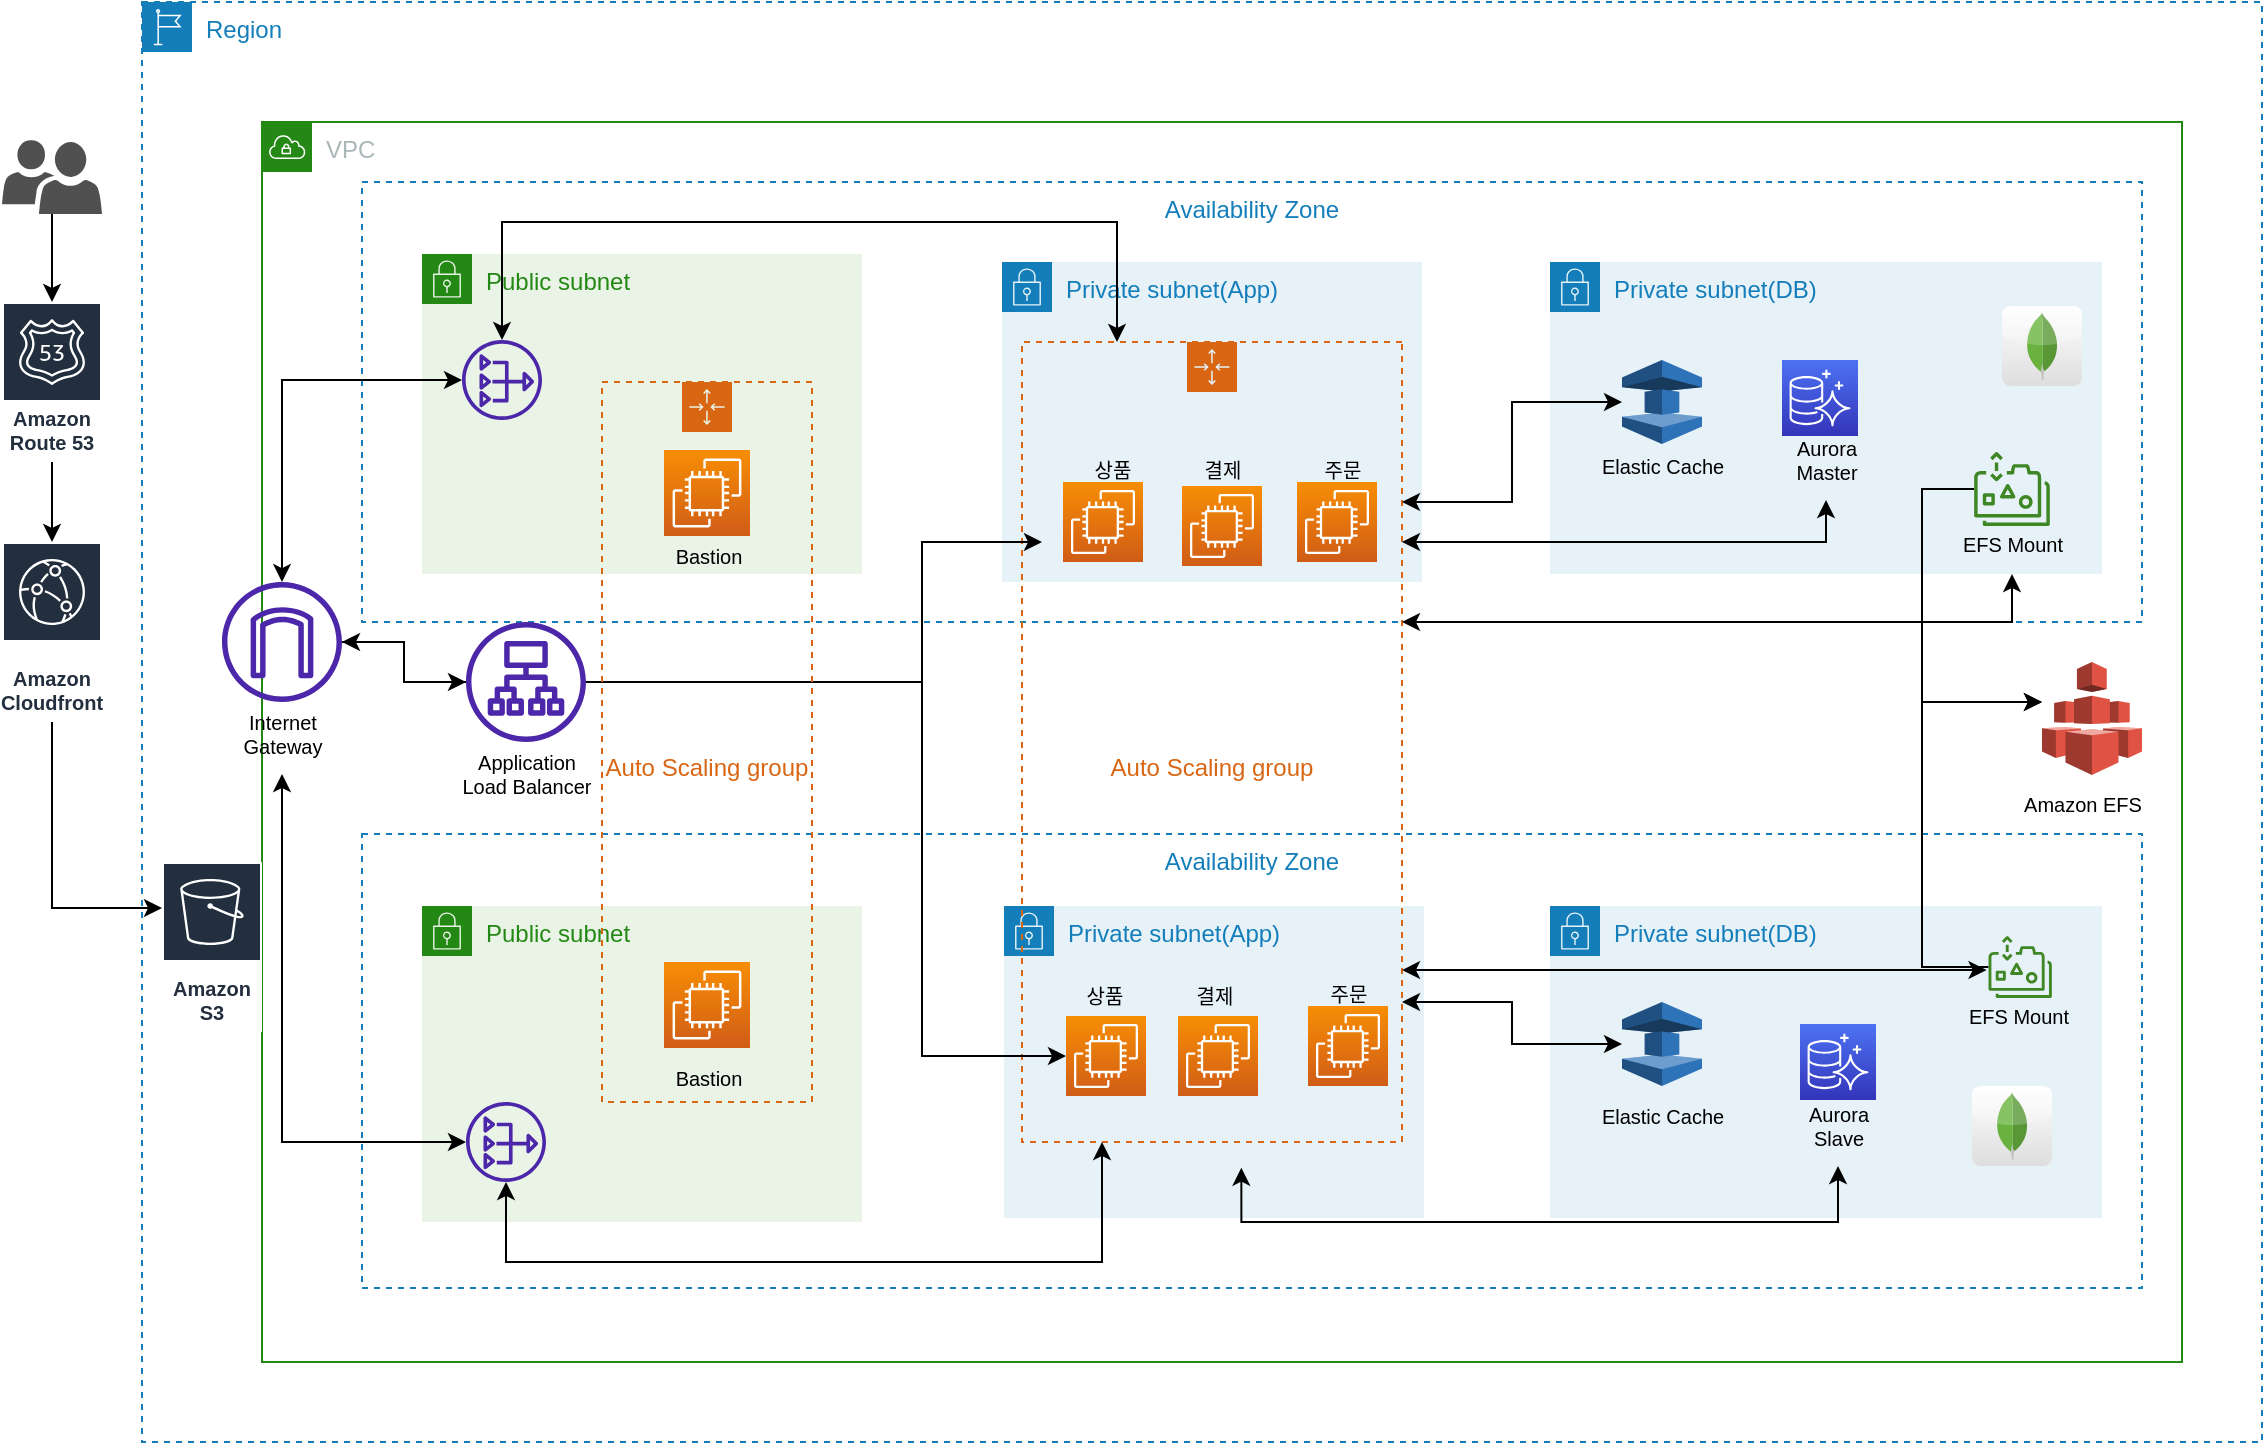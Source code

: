 <mxfile version="20.1.1" type="github">
  <diagram id="AZgkyws2W7R_N9yS9WG-" name="Common Architecture">
    <mxGraphModel dx="1666" dy="714" grid="1" gridSize="10" guides="1" tooltips="1" connect="1" arrows="1" fold="1" page="1" pageScale="1" pageWidth="1169" pageHeight="827" math="0" shadow="0">
      <root>
        <mxCell id="0" />
        <mxCell id="1" parent="0" />
        <mxCell id="N06IJC54E89xGtOMu8dl-19" style="edgeStyle=orthogonalEdgeStyle;rounded=0;orthogonalLoop=1;jettySize=auto;html=1;startArrow=none;startFill=0;endArrow=classic;endFill=1;" parent="1" source="N06IJC54E89xGtOMu8dl-1" target="N06IJC54E89xGtOMu8dl-18" edge="1">
          <mxGeometry relative="1" as="geometry" />
        </mxCell>
        <mxCell id="N06IJC54E89xGtOMu8dl-1" value="Amazon Route 53" style="sketch=0;outlineConnect=0;fontColor=#232F3E;gradientColor=none;strokeColor=#ffffff;fillColor=#232F3E;dashed=0;verticalLabelPosition=middle;verticalAlign=bottom;align=center;html=1;whiteSpace=wrap;fontSize=10;fontStyle=1;spacing=3;shape=mxgraph.aws4.productIcon;prIcon=mxgraph.aws4.route_53;" parent="1" vertex="1">
          <mxGeometry x="20" y="210" width="50" height="80" as="geometry" />
        </mxCell>
        <mxCell id="N06IJC54E89xGtOMu8dl-15" value="Region" style="points=[[0,0],[0.25,0],[0.5,0],[0.75,0],[1,0],[1,0.25],[1,0.5],[1,0.75],[1,1],[0.75,1],[0.5,1],[0.25,1],[0,1],[0,0.75],[0,0.5],[0,0.25]];outlineConnect=0;gradientColor=none;html=1;whiteSpace=wrap;fontSize=12;fontStyle=0;container=1;pointerEvents=0;collapsible=0;recursiveResize=0;shape=mxgraph.aws4.group;grIcon=mxgraph.aws4.group_region;strokeColor=#147EBA;fillColor=none;verticalAlign=top;align=left;spacingLeft=30;fontColor=#147EBA;dashed=1;" parent="1" vertex="1">
          <mxGeometry x="90" y="60" width="1060" height="720" as="geometry" />
        </mxCell>
        <mxCell id="N06IJC54E89xGtOMu8dl-4" value="VPC" style="points=[[0,0],[0.25,0],[0.5,0],[0.75,0],[1,0],[1,0.25],[1,0.5],[1,0.75],[1,1],[0.75,1],[0.5,1],[0.25,1],[0,1],[0,0.75],[0,0.5],[0,0.25]];outlineConnect=0;gradientColor=none;html=1;whiteSpace=wrap;fontSize=12;fontStyle=0;container=1;pointerEvents=0;collapsible=0;recursiveResize=0;shape=mxgraph.aws4.group;grIcon=mxgraph.aws4.group_vpc;strokeColor=#248814;fillColor=none;verticalAlign=top;align=left;spacingLeft=30;fontColor=#AAB7B8;dashed=0;" parent="N06IJC54E89xGtOMu8dl-15" vertex="1">
          <mxGeometry x="60" y="60" width="960" height="620" as="geometry" />
        </mxCell>
        <mxCell id="N06IJC54E89xGtOMu8dl-43" value="Availability Zone" style="fillColor=none;strokeColor=#147EBA;dashed=1;verticalAlign=top;fontStyle=0;fontColor=#147EBA;" parent="N06IJC54E89xGtOMu8dl-4" vertex="1">
          <mxGeometry x="50" y="356" width="890" height="227" as="geometry" />
        </mxCell>
        <mxCell id="N06IJC54E89xGtOMu8dl-42" value="Availability Zone" style="fillColor=none;strokeColor=#147EBA;dashed=1;verticalAlign=top;fontStyle=0;fontColor=#147EBA;" parent="N06IJC54E89xGtOMu8dl-4" vertex="1">
          <mxGeometry x="50" y="30" width="890" height="220" as="geometry" />
        </mxCell>
        <mxCell id="N06IJC54E89xGtOMu8dl-95" value="Private subnet(App)" style="points=[[0,0],[0.25,0],[0.5,0],[0.75,0],[1,0],[1,0.25],[1,0.5],[1,0.75],[1,1],[0.75,1],[0.5,1],[0.25,1],[0,1],[0,0.75],[0,0.5],[0,0.25]];outlineConnect=0;gradientColor=none;html=1;whiteSpace=wrap;fontSize=12;fontStyle=0;container=1;pointerEvents=0;collapsible=0;recursiveResize=0;shape=mxgraph.aws4.group;grIcon=mxgraph.aws4.group_security_group;grStroke=0;strokeColor=#147EBA;fillColor=#E6F2F8;verticalAlign=top;align=left;spacingLeft=30;fontColor=#147EBA;dashed=0;" parent="N06IJC54E89xGtOMu8dl-4" vertex="1">
          <mxGeometry x="371" y="392" width="210" height="156" as="geometry" />
        </mxCell>
        <mxCell id="N06IJC54E89xGtOMu8dl-96" value="상품" style="text;html=1;align=center;verticalAlign=middle;resizable=0;points=[];autosize=1;strokeColor=none;fillColor=none;fontSize=10;" parent="N06IJC54E89xGtOMu8dl-95" vertex="1">
          <mxGeometry x="30" y="30" width="40" height="30" as="geometry" />
        </mxCell>
        <mxCell id="N06IJC54E89xGtOMu8dl-97" value="결제" style="text;html=1;align=center;verticalAlign=middle;resizable=0;points=[];autosize=1;strokeColor=none;fillColor=none;fontSize=10;" parent="N06IJC54E89xGtOMu8dl-95" vertex="1">
          <mxGeometry x="85" y="30" width="40" height="30" as="geometry" />
        </mxCell>
        <mxCell id="N06IJC54E89xGtOMu8dl-99" value="" style="sketch=0;points=[[0,0,0],[0.25,0,0],[0.5,0,0],[0.75,0,0],[1,0,0],[0,1,0],[0.25,1,0],[0.5,1,0],[0.75,1,0],[1,1,0],[0,0.25,0],[0,0.5,0],[0,0.75,0],[1,0.25,0],[1,0.5,0],[1,0.75,0]];outlineConnect=0;fontColor=#232F3E;gradientColor=#F78E04;gradientDirection=north;fillColor=#D05C17;strokeColor=#ffffff;dashed=0;verticalLabelPosition=bottom;verticalAlign=top;align=center;html=1;fontSize=12;fontStyle=0;aspect=fixed;shape=mxgraph.aws4.resourceIcon;resIcon=mxgraph.aws4.ec2;" parent="N06IJC54E89xGtOMu8dl-95" vertex="1">
          <mxGeometry x="87" y="55" width="40" height="40" as="geometry" />
        </mxCell>
        <mxCell id="N06IJC54E89xGtOMu8dl-6" value="Public subnet" style="points=[[0,0],[0.25,0],[0.5,0],[0.75,0],[1,0],[1,0.25],[1,0.5],[1,0.75],[1,1],[0.75,1],[0.5,1],[0.25,1],[0,1],[0,0.75],[0,0.5],[0,0.25]];outlineConnect=0;gradientColor=none;html=1;whiteSpace=wrap;fontSize=12;fontStyle=0;container=1;pointerEvents=0;collapsible=0;recursiveResize=0;shape=mxgraph.aws4.group;grIcon=mxgraph.aws4.group_security_group;grStroke=0;strokeColor=#248814;fillColor=#E9F3E6;verticalAlign=top;align=left;spacingLeft=30;fontColor=#248814;dashed=0;flipH=0;flipV=0;" parent="N06IJC54E89xGtOMu8dl-4" vertex="1">
          <mxGeometry x="80" y="66" width="220" height="160" as="geometry" />
        </mxCell>
        <mxCell id="N06IJC54E89xGtOMu8dl-7" value="Private subnet(DB)" style="points=[[0,0],[0.25,0],[0.5,0],[0.75,0],[1,0],[1,0.25],[1,0.5],[1,0.75],[1,1],[0.75,1],[0.5,1],[0.25,1],[0,1],[0,0.75],[0,0.5],[0,0.25]];outlineConnect=0;gradientColor=none;html=1;whiteSpace=wrap;fontSize=12;fontStyle=0;container=1;pointerEvents=0;collapsible=0;recursiveResize=0;shape=mxgraph.aws4.group;grIcon=mxgraph.aws4.group_security_group;grStroke=0;strokeColor=#147EBA;fillColor=#E6F2F8;verticalAlign=top;align=left;spacingLeft=30;fontColor=#147EBA;dashed=0;" parent="N06IJC54E89xGtOMu8dl-4" vertex="1">
          <mxGeometry x="644" y="70" width="276" height="156" as="geometry" />
        </mxCell>
        <mxCell id="N06IJC54E89xGtOMu8dl-32" value="Private subnet(App)" style="points=[[0,0],[0.25,0],[0.5,0],[0.75,0],[1,0],[1,0.25],[1,0.5],[1,0.75],[1,1],[0.75,1],[0.5,1],[0.25,1],[0,1],[0,0.75],[0,0.5],[0,0.25]];outlineConnect=0;gradientColor=none;html=1;whiteSpace=wrap;fontSize=12;fontStyle=0;container=1;pointerEvents=0;collapsible=0;recursiveResize=0;shape=mxgraph.aws4.group;grIcon=mxgraph.aws4.group_security_group;grStroke=0;strokeColor=#147EBA;fillColor=#E6F2F8;verticalAlign=top;align=left;spacingLeft=30;fontColor=#147EBA;dashed=0;" parent="N06IJC54E89xGtOMu8dl-4" vertex="1">
          <mxGeometry x="370" y="70" width="210" height="160" as="geometry" />
        </mxCell>
        <mxCell id="N06IJC54E89xGtOMu8dl-90" value="결제" style="text;html=1;align=center;verticalAlign=middle;resizable=0;points=[];autosize=1;strokeColor=none;fillColor=none;fontSize=10;" parent="N06IJC54E89xGtOMu8dl-32" vertex="1">
          <mxGeometry x="90" y="89" width="40" height="30" as="geometry" />
        </mxCell>
        <mxCell id="N06IJC54E89xGtOMu8dl-103" value="Auto Scaling group" style="points=[[0,0],[0.25,0],[0.5,0],[0.75,0],[1,0],[1,0.25],[1,0.5],[1,0.75],[1,1],[0.75,1],[0.5,1],[0.25,1],[0,1],[0,0.75],[0,0.5],[0,0.25]];outlineConnect=0;gradientColor=none;html=1;whiteSpace=wrap;fontSize=12;fontStyle=0;container=1;pointerEvents=0;collapsible=0;recursiveResize=0;shape=mxgraph.aws4.groupCenter;grIcon=mxgraph.aws4.group_auto_scaling_group;grStroke=1;strokeColor=#D86613;fillColor=none;verticalAlign=middle;align=center;fontColor=#D86613;dashed=1;spacingTop=25;flipV=0;flipH=1;" parent="N06IJC54E89xGtOMu8dl-32" vertex="1">
          <mxGeometry x="10" y="40" width="190" height="400" as="geometry" />
        </mxCell>
        <mxCell id="N06IJC54E89xGtOMu8dl-35" value="" style="sketch=0;points=[[0,0,0],[0.25,0,0],[0.5,0,0],[0.75,0,0],[1,0,0],[0,1,0],[0.25,1,0],[0.5,1,0],[0.75,1,0],[1,1,0],[0,0.25,0],[0,0.5,0],[0,0.75,0],[1,0.25,0],[1,0.5,0],[1,0.75,0]];outlineConnect=0;fontColor=#232F3E;gradientColor=#F78E04;gradientDirection=north;fillColor=#D05C17;strokeColor=#ffffff;dashed=0;verticalLabelPosition=bottom;verticalAlign=top;align=center;html=1;fontSize=12;fontStyle=0;aspect=fixed;shape=mxgraph.aws4.resourceIcon;resIcon=mxgraph.aws4.ec2;" parent="N06IJC54E89xGtOMu8dl-103" vertex="1">
          <mxGeometry x="20.5" y="70" width="40" height="40" as="geometry" />
        </mxCell>
        <mxCell id="N06IJC54E89xGtOMu8dl-89" value="" style="sketch=0;points=[[0,0,0],[0.25,0,0],[0.5,0,0],[0.75,0,0],[1,0,0],[0,1,0],[0.25,1,0],[0.5,1,0],[0.75,1,0],[1,1,0],[0,0.25,0],[0,0.5,0],[0,0.75,0],[1,0.25,0],[1,0.5,0],[1,0.75,0]];outlineConnect=0;fontColor=#232F3E;gradientColor=#F78E04;gradientDirection=north;fillColor=#D05C17;strokeColor=#ffffff;dashed=0;verticalLabelPosition=bottom;verticalAlign=top;align=center;html=1;fontSize=12;fontStyle=0;aspect=fixed;shape=mxgraph.aws4.resourceIcon;resIcon=mxgraph.aws4.ec2;" parent="N06IJC54E89xGtOMu8dl-103" vertex="1">
          <mxGeometry x="137.5" y="70" width="40" height="40" as="geometry" />
        </mxCell>
        <mxCell id="N06IJC54E89xGtOMu8dl-44" value="Public subnet" style="points=[[0,0],[0.25,0],[0.5,0],[0.75,0],[1,0],[1,0.25],[1,0.5],[1,0.75],[1,1],[0.75,1],[0.5,1],[0.25,1],[0,1],[0,0.75],[0,0.5],[0,0.25]];outlineConnect=0;gradientColor=none;html=1;whiteSpace=wrap;fontSize=12;fontStyle=0;container=1;pointerEvents=0;collapsible=0;recursiveResize=0;shape=mxgraph.aws4.group;grIcon=mxgraph.aws4.group_security_group;grStroke=0;strokeColor=#248814;fillColor=#E9F3E6;verticalAlign=top;align=left;spacingLeft=30;fontColor=#248814;dashed=0;flipH=0;flipV=0;" parent="N06IJC54E89xGtOMu8dl-4" vertex="1">
          <mxGeometry x="80" y="392" width="220" height="158" as="geometry" />
        </mxCell>
        <mxCell id="N06IJC54E89xGtOMu8dl-45" value="Private subnet(DB)" style="points=[[0,0],[0.25,0],[0.5,0],[0.75,0],[1,0],[1,0.25],[1,0.5],[1,0.75],[1,1],[0.75,1],[0.5,1],[0.25,1],[0,1],[0,0.75],[0,0.5],[0,0.25]];outlineConnect=0;gradientColor=none;html=1;whiteSpace=wrap;fontSize=12;fontStyle=0;container=1;pointerEvents=0;collapsible=0;recursiveResize=0;shape=mxgraph.aws4.group;grIcon=mxgraph.aws4.group_security_group;grStroke=0;strokeColor=#147EBA;fillColor=#E6F2F8;verticalAlign=top;align=left;spacingLeft=30;fontColor=#147EBA;dashed=0;" parent="N06IJC54E89xGtOMu8dl-4" vertex="1">
          <mxGeometry x="644" y="392" width="276" height="156" as="geometry" />
        </mxCell>
        <mxCell id="N06IJC54E89xGtOMu8dl-47" value="" style="dashed=0;outlineConnect=0;html=1;align=center;labelPosition=center;verticalLabelPosition=bottom;verticalAlign=top;shape=mxgraph.webicons.mongodb;gradientColor=#DFDEDE" parent="N06IJC54E89xGtOMu8dl-45" vertex="1">
          <mxGeometry x="211" y="90" width="40" height="40" as="geometry" />
        </mxCell>
        <mxCell id="KhF0lmoxoPOz-8fGIzww-6" value="" style="outlineConnect=0;dashed=0;verticalLabelPosition=bottom;verticalAlign=top;align=center;html=1;shape=mxgraph.aws3.elasticache;fillColor=#2E73B8;gradientColor=none;" parent="N06IJC54E89xGtOMu8dl-45" vertex="1">
          <mxGeometry x="36" y="48" width="40" height="42" as="geometry" />
        </mxCell>
        <mxCell id="KhF0lmoxoPOz-8fGIzww-13" value="Elastic Cache" style="text;html=1;align=center;verticalAlign=middle;resizable=0;points=[];autosize=1;strokeColor=none;fillColor=none;fontSize=10;" parent="N06IJC54E89xGtOMu8dl-45" vertex="1">
          <mxGeometry x="16" y="90" width="80" height="30" as="geometry" />
        </mxCell>
        <mxCell id="KhF0lmoxoPOz-8fGIzww-16" style="edgeStyle=orthogonalEdgeStyle;rounded=0;orthogonalLoop=1;jettySize=auto;html=1;" parent="N06IJC54E89xGtOMu8dl-4" source="N06IJC54E89xGtOMu8dl-50" edge="1">
          <mxGeometry relative="1" as="geometry">
            <mxPoint x="390" y="210" as="targetPoint" />
            <Array as="points">
              <mxPoint x="330" y="280" />
              <mxPoint x="330" y="210" />
            </Array>
          </mxGeometry>
        </mxCell>
        <mxCell id="KhF0lmoxoPOz-8fGIzww-17" style="edgeStyle=orthogonalEdgeStyle;rounded=0;orthogonalLoop=1;jettySize=auto;html=1;entryX=0;entryY=0.5;entryDx=0;entryDy=0;entryPerimeter=0;" parent="N06IJC54E89xGtOMu8dl-4" source="N06IJC54E89xGtOMu8dl-50" target="N06IJC54E89xGtOMu8dl-101" edge="1">
          <mxGeometry relative="1" as="geometry">
            <Array as="points">
              <mxPoint x="330" y="280" />
              <mxPoint x="330" y="467" />
            </Array>
          </mxGeometry>
        </mxCell>
        <mxCell id="N06IJC54E89xGtOMu8dl-50" value="" style="sketch=0;outlineConnect=0;fontColor=#232F3E;gradientColor=none;fillColor=#4D27AA;strokeColor=none;dashed=0;verticalLabelPosition=bottom;verticalAlign=top;align=center;html=1;fontSize=12;fontStyle=0;aspect=fixed;pointerEvents=1;shape=mxgraph.aws4.application_load_balancer;" parent="N06IJC54E89xGtOMu8dl-4" vertex="1">
          <mxGeometry x="102" y="250" width="60" height="60" as="geometry" />
        </mxCell>
        <mxCell id="N06IJC54E89xGtOMu8dl-52" value="Auto Scaling group" style="points=[[0,0],[0.25,0],[0.5,0],[0.75,0],[1,0],[1,0.25],[1,0.5],[1,0.75],[1,1],[0.75,1],[0.5,1],[0.25,1],[0,1],[0,0.75],[0,0.5],[0,0.25]];outlineConnect=0;gradientColor=none;html=1;whiteSpace=wrap;fontSize=12;fontStyle=0;container=1;pointerEvents=0;collapsible=0;recursiveResize=0;shape=mxgraph.aws4.groupCenter;grIcon=mxgraph.aws4.group_auto_scaling_group;grStroke=1;strokeColor=#D86613;fillColor=none;verticalAlign=middle;align=center;fontColor=#D86613;dashed=1;spacingTop=25;flipV=0;flipH=1;" parent="N06IJC54E89xGtOMu8dl-4" vertex="1">
          <mxGeometry x="170" y="130" width="105" height="360" as="geometry" />
        </mxCell>
        <mxCell id="N06IJC54E89xGtOMu8dl-106" value="Bastion" style="text;html=1;align=center;verticalAlign=middle;resizable=0;points=[];autosize=1;strokeColor=none;fillColor=none;fontSize=10;" parent="N06IJC54E89xGtOMu8dl-52" vertex="1">
          <mxGeometry x="22.5" y="333" width="60" height="30" as="geometry" />
        </mxCell>
        <mxCell id="N06IJC54E89xGtOMu8dl-107" value="" style="sketch=0;points=[[0,0,0],[0.25,0,0],[0.5,0,0],[0.75,0,0],[1,0,0],[0,1,0],[0.25,1,0],[0.5,1,0],[0.75,1,0],[1,1,0],[0,0.25,0],[0,0.5,0],[0,0.75,0],[1,0.25,0],[1,0.5,0],[1,0.75,0]];outlineConnect=0;fontColor=#232F3E;gradientColor=#F78E04;gradientDirection=north;fillColor=#D05C17;strokeColor=#ffffff;dashed=0;verticalLabelPosition=bottom;verticalAlign=top;align=center;html=1;fontSize=12;fontStyle=0;aspect=fixed;shape=mxgraph.aws4.resourceIcon;resIcon=mxgraph.aws4.ec2;" parent="N06IJC54E89xGtOMu8dl-52" vertex="1">
          <mxGeometry x="31" y="290" width="43" height="43" as="geometry" />
        </mxCell>
        <mxCell id="N06IJC54E89xGtOMu8dl-58" value="Application&lt;br&gt;Load Balancer" style="text;html=1;align=center;verticalAlign=middle;resizable=0;points=[];autosize=1;strokeColor=none;fillColor=none;fontSize=10;" parent="N06IJC54E89xGtOMu8dl-4" vertex="1">
          <mxGeometry x="87" y="306" width="90" height="40" as="geometry" />
        </mxCell>
        <mxCell id="N06IJC54E89xGtOMu8dl-91" value="주문" style="text;html=1;align=center;verticalAlign=middle;resizable=0;points=[];autosize=1;strokeColor=none;fillColor=none;fontSize=10;" parent="N06IJC54E89xGtOMu8dl-4" vertex="1">
          <mxGeometry x="520" y="159" width="40" height="30" as="geometry" />
        </mxCell>
        <mxCell id="N06IJC54E89xGtOMu8dl-100" value="" style="sketch=0;points=[[0,0,0],[0.25,0,0],[0.5,0,0],[0.75,0,0],[1,0,0],[0,1,0],[0.25,1,0],[0.5,1,0],[0.75,1,0],[1,1,0],[0,0.25,0],[0,0.5,0],[0,0.75,0],[1,0.25,0],[1,0.5,0],[1,0.75,0]];outlineConnect=0;fontColor=#232F3E;gradientColor=#F78E04;gradientDirection=north;fillColor=#D05C17;strokeColor=#ffffff;dashed=0;verticalLabelPosition=bottom;verticalAlign=top;align=center;html=1;fontSize=12;fontStyle=0;aspect=fixed;shape=mxgraph.aws4.resourceIcon;resIcon=mxgraph.aws4.ec2;" parent="N06IJC54E89xGtOMu8dl-4" vertex="1">
          <mxGeometry x="523" y="442" width="40" height="40" as="geometry" />
        </mxCell>
        <mxCell id="N06IJC54E89xGtOMu8dl-101" value="" style="sketch=0;points=[[0,0,0],[0.25,0,0],[0.5,0,0],[0.75,0,0],[1,0,0],[0,1,0],[0.25,1,0],[0.5,1,0],[0.75,1,0],[1,1,0],[0,0.25,0],[0,0.5,0],[0,0.75,0],[1,0.25,0],[1,0.5,0],[1,0.75,0]];outlineConnect=0;fontColor=#232F3E;gradientColor=#F78E04;gradientDirection=north;fillColor=#D05C17;strokeColor=#ffffff;dashed=0;verticalLabelPosition=bottom;verticalAlign=top;align=center;html=1;fontSize=12;fontStyle=0;aspect=fixed;shape=mxgraph.aws4.resourceIcon;resIcon=mxgraph.aws4.ec2;" parent="N06IJC54E89xGtOMu8dl-4" vertex="1">
          <mxGeometry x="402" y="447" width="40" height="40" as="geometry" />
        </mxCell>
        <mxCell id="N06IJC54E89xGtOMu8dl-102" value="주문" style="text;html=1;align=center;verticalAlign=middle;resizable=0;points=[];autosize=1;strokeColor=none;fillColor=none;fontSize=10;" parent="N06IJC54E89xGtOMu8dl-4" vertex="1">
          <mxGeometry x="523" y="421" width="40" height="30" as="geometry" />
        </mxCell>
        <mxCell id="N06IJC54E89xGtOMu8dl-60" value="" style="sketch=0;points=[[0,0,0],[0.25,0,0],[0.5,0,0],[0.75,0,0],[1,0,0],[0,1,0],[0.25,1,0],[0.5,1,0],[0.75,1,0],[1,1,0],[0,0.25,0],[0,0.5,0],[0,0.75,0],[1,0.25,0],[1,0.5,0],[1,0.75,0]];outlineConnect=0;fontColor=#232F3E;gradientColor=#F78E04;gradientDirection=north;fillColor=#D05C17;strokeColor=#ffffff;dashed=0;verticalLabelPosition=bottom;verticalAlign=top;align=center;html=1;fontSize=12;fontStyle=0;aspect=fixed;shape=mxgraph.aws4.resourceIcon;resIcon=mxgraph.aws4.ec2;" parent="N06IJC54E89xGtOMu8dl-4" vertex="1">
          <mxGeometry x="460" y="182" width="40" height="40" as="geometry" />
        </mxCell>
        <mxCell id="N06IJC54E89xGtOMu8dl-59" value="상품" style="text;html=1;align=center;verticalAlign=middle;resizable=0;points=[];autosize=1;strokeColor=none;fillColor=none;fontSize=10;" parent="N06IJC54E89xGtOMu8dl-4" vertex="1">
          <mxGeometry x="405" y="159" width="40" height="30" as="geometry" />
        </mxCell>
        <mxCell id="N06IJC54E89xGtOMu8dl-56" value="Bastion" style="text;html=1;align=center;verticalAlign=middle;resizable=0;points=[];autosize=1;strokeColor=none;fillColor=none;fontSize=10;" parent="N06IJC54E89xGtOMu8dl-4" vertex="1">
          <mxGeometry x="192.5" y="202" width="60" height="30" as="geometry" />
        </mxCell>
        <mxCell id="N06IJC54E89xGtOMu8dl-55" value="" style="sketch=0;points=[[0,0,0],[0.25,0,0],[0.5,0,0],[0.75,0,0],[1,0,0],[0,1,0],[0.25,1,0],[0.5,1,0],[0.75,1,0],[1,1,0],[0,0.25,0],[0,0.5,0],[0,0.75,0],[1,0.25,0],[1,0.5,0],[1,0.75,0]];outlineConnect=0;fontColor=#232F3E;gradientColor=#F78E04;gradientDirection=north;fillColor=#D05C17;strokeColor=#ffffff;dashed=0;verticalLabelPosition=bottom;verticalAlign=top;align=center;html=1;fontSize=12;fontStyle=0;aspect=fixed;shape=mxgraph.aws4.resourceIcon;resIcon=mxgraph.aws4.ec2;" parent="N06IJC54E89xGtOMu8dl-4" vertex="1">
          <mxGeometry x="201" y="164" width="43" height="43" as="geometry" />
        </mxCell>
        <mxCell id="KhF0lmoxoPOz-8fGIzww-1" value="" style="outlineConnect=0;dashed=0;verticalLabelPosition=bottom;verticalAlign=top;align=center;html=1;shape=mxgraph.aws3.efs;fillColor=#E05243;gradientColor=none;" parent="N06IJC54E89xGtOMu8dl-4" vertex="1">
          <mxGeometry x="890" y="270" width="50" height="56.5" as="geometry" />
        </mxCell>
        <mxCell id="N06IJC54E89xGtOMu8dl-10" value="" style="dashed=0;outlineConnect=0;html=1;align=center;labelPosition=center;verticalLabelPosition=bottom;verticalAlign=top;shape=mxgraph.webicons.mongodb;gradientColor=#DFDEDE" parent="N06IJC54E89xGtOMu8dl-4" vertex="1">
          <mxGeometry x="870" y="92" width="40" height="40" as="geometry" />
        </mxCell>
        <mxCell id="N06IJC54E89xGtOMu8dl-9" value="" style="sketch=0;points=[[0,0,0],[0.25,0,0],[0.5,0,0],[0.75,0,0],[1,0,0],[0,1,0],[0.25,1,0],[0.5,1,0],[0.75,1,0],[1,1,0],[0,0.25,0],[0,0.5,0],[0,0.75,0],[1,0.25,0],[1,0.5,0],[1,0.75,0]];outlineConnect=0;fontColor=#232F3E;gradientColor=#4D72F3;gradientDirection=north;fillColor=#3334B9;strokeColor=#ffffff;dashed=0;verticalLabelPosition=bottom;verticalAlign=top;align=center;html=1;fontSize=12;fontStyle=0;aspect=fixed;shape=mxgraph.aws4.resourceIcon;resIcon=mxgraph.aws4.aurora;" parent="N06IJC54E89xGtOMu8dl-4" vertex="1">
          <mxGeometry x="760" y="119" width="38" height="38" as="geometry" />
        </mxCell>
        <mxCell id="KhF0lmoxoPOz-8fGIzww-5" style="edgeStyle=orthogonalEdgeStyle;rounded=0;orthogonalLoop=1;jettySize=auto;html=1;" parent="N06IJC54E89xGtOMu8dl-4" source="KhF0lmoxoPOz-8fGIzww-4" target="KhF0lmoxoPOz-8fGIzww-1" edge="1">
          <mxGeometry relative="1" as="geometry">
            <Array as="points">
              <mxPoint x="830" y="183" />
              <mxPoint x="830" y="290" />
            </Array>
          </mxGeometry>
        </mxCell>
        <mxCell id="KhF0lmoxoPOz-8fGIzww-4" value="" style="sketch=0;outlineConnect=0;fontColor=#232F3E;gradientColor=none;fillColor=#3F8624;strokeColor=none;dashed=0;verticalLabelPosition=bottom;verticalAlign=top;align=center;html=1;fontSize=12;fontStyle=0;aspect=fixed;pointerEvents=1;shape=mxgraph.aws4.elastic_file_system_infrequent_access;" parent="N06IJC54E89xGtOMu8dl-4" vertex="1">
          <mxGeometry x="856" y="164.97" width="38" height="37.03" as="geometry" />
        </mxCell>
        <mxCell id="KhF0lmoxoPOz-8fGIzww-10" value="Amazon EFS" style="text;html=1;align=center;verticalAlign=middle;resizable=0;points=[];autosize=1;strokeColor=none;fillColor=none;fontSize=10;" parent="N06IJC54E89xGtOMu8dl-4" vertex="1">
          <mxGeometry x="870" y="326" width="80" height="30" as="geometry" />
        </mxCell>
        <mxCell id="KhF0lmoxoPOz-8fGIzww-12" value="EFS Mount" style="text;html=1;align=center;verticalAlign=middle;resizable=0;points=[];autosize=1;strokeColor=none;fillColor=none;fontSize=10;" parent="N06IJC54E89xGtOMu8dl-4" vertex="1">
          <mxGeometry x="843.1" y="432" width="70" height="30" as="geometry" />
        </mxCell>
        <mxCell id="q9BfVzbcx8qF1BkCtmnu-3" style="edgeStyle=orthogonalEdgeStyle;rounded=0;orthogonalLoop=1;jettySize=auto;html=1;startArrow=classic;startFill=1;" edge="1" parent="N06IJC54E89xGtOMu8dl-4" source="KhF0lmoxoPOz-8fGIzww-14" target="N06IJC54E89xGtOMu8dl-103">
          <mxGeometry relative="1" as="geometry">
            <Array as="points">
              <mxPoint x="875" y="250" />
            </Array>
          </mxGeometry>
        </mxCell>
        <mxCell id="KhF0lmoxoPOz-8fGIzww-14" value="EFS Mount" style="text;html=1;align=center;verticalAlign=middle;resizable=0;points=[];autosize=1;strokeColor=none;fillColor=none;fontSize=10;" parent="N06IJC54E89xGtOMu8dl-4" vertex="1">
          <mxGeometry x="840" y="196" width="70" height="30" as="geometry" />
        </mxCell>
        <mxCell id="q9BfVzbcx8qF1BkCtmnu-2" style="edgeStyle=orthogonalEdgeStyle;rounded=0;orthogonalLoop=1;jettySize=auto;html=1;entryX=0.494;entryY=0.735;entryDx=0;entryDy=0;entryPerimeter=0;startArrow=classic;startFill=1;" edge="1" parent="N06IJC54E89xGtOMu8dl-4" source="KhF0lmoxoPOz-8fGIzww-18" target="N06IJC54E89xGtOMu8dl-43">
          <mxGeometry relative="1" as="geometry">
            <Array as="points">
              <mxPoint x="788" y="550" />
              <mxPoint x="490" y="550" />
            </Array>
          </mxGeometry>
        </mxCell>
        <mxCell id="KhF0lmoxoPOz-8fGIzww-18" value="Aurora&lt;br&gt;Slave" style="text;html=1;align=center;verticalAlign=middle;resizable=0;points=[];autosize=1;strokeColor=none;fillColor=none;fontSize=10;" parent="N06IJC54E89xGtOMu8dl-4" vertex="1">
          <mxGeometry x="763" y="482" width="50" height="40" as="geometry" />
        </mxCell>
        <mxCell id="KhF0lmoxoPOz-8fGIzww-20" style="edgeStyle=orthogonalEdgeStyle;rounded=0;orthogonalLoop=1;jettySize=auto;html=1;" parent="N06IJC54E89xGtOMu8dl-4" source="KhF0lmoxoPOz-8fGIzww-8" target="KhF0lmoxoPOz-8fGIzww-1" edge="1">
          <mxGeometry relative="1" as="geometry">
            <Array as="points">
              <mxPoint x="830" y="423" />
              <mxPoint x="830" y="290" />
            </Array>
          </mxGeometry>
        </mxCell>
        <mxCell id="q9BfVzbcx8qF1BkCtmnu-5" style="edgeStyle=orthogonalEdgeStyle;rounded=0;orthogonalLoop=1;jettySize=auto;html=1;startArrow=classic;startFill=1;" edge="1" parent="N06IJC54E89xGtOMu8dl-4">
          <mxGeometry relative="1" as="geometry">
            <mxPoint x="862.271" y="424.04" as="sourcePoint" />
            <mxPoint x="570" y="424.04" as="targetPoint" />
            <Array as="points">
              <mxPoint x="680" y="424" />
              <mxPoint x="680" y="424" />
            </Array>
          </mxGeometry>
        </mxCell>
        <mxCell id="KhF0lmoxoPOz-8fGIzww-8" value="" style="sketch=0;outlineConnect=0;fontColor=#232F3E;gradientColor=none;fillColor=#3F8624;strokeColor=none;dashed=0;verticalLabelPosition=bottom;verticalAlign=top;align=center;html=1;fontSize=12;fontStyle=0;aspect=fixed;pointerEvents=1;shape=mxgraph.aws4.elastic_file_system_infrequent_access;" parent="N06IJC54E89xGtOMu8dl-4" vertex="1">
          <mxGeometry x="863.19" y="407" width="31.81" height="31" as="geometry" />
        </mxCell>
        <mxCell id="q9BfVzbcx8qF1BkCtmnu-1" style="edgeStyle=orthogonalEdgeStyle;rounded=0;orthogonalLoop=1;jettySize=auto;html=1;entryX=1;entryY=0.25;entryDx=0;entryDy=0;startArrow=classic;startFill=1;" edge="1" parent="N06IJC54E89xGtOMu8dl-4" source="KhF0lmoxoPOz-8fGIzww-19" target="N06IJC54E89xGtOMu8dl-103">
          <mxGeometry relative="1" as="geometry">
            <Array as="points">
              <mxPoint x="782" y="210" />
            </Array>
          </mxGeometry>
        </mxCell>
        <mxCell id="KhF0lmoxoPOz-8fGIzww-19" value="Aurora&lt;br&gt;Master" style="text;html=1;align=center;verticalAlign=middle;resizable=0;points=[];autosize=1;strokeColor=none;fillColor=none;fontSize=10;" parent="N06IJC54E89xGtOMu8dl-4" vertex="1">
          <mxGeometry x="757" y="149" width="50" height="40" as="geometry" />
        </mxCell>
        <mxCell id="N06IJC54E89xGtOMu8dl-46" value="" style="sketch=0;points=[[0,0,0],[0.25,0,0],[0.5,0,0],[0.75,0,0],[1,0,0],[0,1,0],[0.25,1,0],[0.5,1,0],[0.75,1,0],[1,1,0],[0,0.25,0],[0,0.5,0],[0,0.75,0],[1,0.25,0],[1,0.5,0],[1,0.75,0]];outlineConnect=0;fontColor=#232F3E;gradientColor=#4D72F3;gradientDirection=north;fillColor=#3334B9;strokeColor=#ffffff;dashed=0;verticalLabelPosition=bottom;verticalAlign=top;align=center;html=1;fontSize=12;fontStyle=0;aspect=fixed;shape=mxgraph.aws4.resourceIcon;resIcon=mxgraph.aws4.aurora;" parent="N06IJC54E89xGtOMu8dl-4" vertex="1">
          <mxGeometry x="769" y="451" width="38" height="38" as="geometry" />
        </mxCell>
        <mxCell id="KhF0lmoxoPOz-8fGIzww-23" style="edgeStyle=orthogonalEdgeStyle;rounded=0;orthogonalLoop=1;jettySize=auto;html=1;startArrow=classic;startFill=1;" parent="N06IJC54E89xGtOMu8dl-4" source="KhF0lmoxoPOz-8fGIzww-3" target="N06IJC54E89xGtOMu8dl-103" edge="1">
          <mxGeometry relative="1" as="geometry">
            <Array as="points">
              <mxPoint x="625" y="140" />
              <mxPoint x="625" y="190" />
            </Array>
          </mxGeometry>
        </mxCell>
        <mxCell id="KhF0lmoxoPOz-8fGIzww-3" value="" style="outlineConnect=0;dashed=0;verticalLabelPosition=bottom;verticalAlign=top;align=center;html=1;shape=mxgraph.aws3.elasticache;fillColor=#2E73B8;gradientColor=none;" parent="N06IJC54E89xGtOMu8dl-4" vertex="1">
          <mxGeometry x="680" y="119" width="40" height="42" as="geometry" />
        </mxCell>
        <mxCell id="KhF0lmoxoPOz-8fGIzww-11" value="Elastic Cache" style="text;html=1;align=center;verticalAlign=middle;resizable=0;points=[];autosize=1;strokeColor=none;fillColor=none;fontSize=10;" parent="N06IJC54E89xGtOMu8dl-4" vertex="1">
          <mxGeometry x="660" y="157" width="80" height="30" as="geometry" />
        </mxCell>
        <mxCell id="KhF0lmoxoPOz-8fGIzww-24" style="edgeStyle=orthogonalEdgeStyle;rounded=0;orthogonalLoop=1;jettySize=auto;html=1;startArrow=classic;startFill=1;" parent="N06IJC54E89xGtOMu8dl-4" source="KhF0lmoxoPOz-8fGIzww-6" target="N06IJC54E89xGtOMu8dl-103" edge="1">
          <mxGeometry relative="1" as="geometry">
            <Array as="points">
              <mxPoint x="625" y="461" />
              <mxPoint x="625" y="440" />
            </Array>
          </mxGeometry>
        </mxCell>
        <mxCell id="q9BfVzbcx8qF1BkCtmnu-13" style="edgeStyle=orthogonalEdgeStyle;rounded=0;orthogonalLoop=1;jettySize=auto;html=1;entryX=0.25;entryY=0;entryDx=0;entryDy=0;startArrow=classic;startFill=1;" edge="1" parent="N06IJC54E89xGtOMu8dl-4" source="q9BfVzbcx8qF1BkCtmnu-6" target="N06IJC54E89xGtOMu8dl-103">
          <mxGeometry relative="1" as="geometry">
            <Array as="points">
              <mxPoint x="120" y="50" />
              <mxPoint x="428" y="50" />
            </Array>
          </mxGeometry>
        </mxCell>
        <mxCell id="q9BfVzbcx8qF1BkCtmnu-6" value="" style="sketch=0;outlineConnect=0;fontColor=#232F3E;gradientColor=none;fillColor=#4D27AA;strokeColor=none;dashed=0;verticalLabelPosition=bottom;verticalAlign=top;align=center;html=1;fontSize=12;fontStyle=0;aspect=fixed;pointerEvents=1;shape=mxgraph.aws4.nat_gateway;" vertex="1" parent="N06IJC54E89xGtOMu8dl-4">
          <mxGeometry x="100" y="109" width="40" height="40" as="geometry" />
        </mxCell>
        <mxCell id="q9BfVzbcx8qF1BkCtmnu-8" style="edgeStyle=orthogonalEdgeStyle;rounded=0;orthogonalLoop=1;jettySize=auto;html=1;startArrow=classic;startFill=1;entryX=0.7;entryY=0.5;entryDx=0;entryDy=0;entryPerimeter=0;" edge="1" parent="N06IJC54E89xGtOMu8dl-4" source="q9BfVzbcx8qF1BkCtmnu-7" target="q9BfVzbcx8qF1BkCtmnu-7">
          <mxGeometry relative="1" as="geometry">
            <Array as="points">
              <mxPoint x="130" y="490" />
            </Array>
          </mxGeometry>
        </mxCell>
        <mxCell id="q9BfVzbcx8qF1BkCtmnu-12" style="edgeStyle=orthogonalEdgeStyle;rounded=0;orthogonalLoop=1;jettySize=auto;html=1;startArrow=classic;startFill=1;" edge="1" parent="N06IJC54E89xGtOMu8dl-4" source="q9BfVzbcx8qF1BkCtmnu-7" target="N06IJC54E89xGtOMu8dl-103">
          <mxGeometry relative="1" as="geometry">
            <Array as="points">
              <mxPoint x="122" y="570" />
              <mxPoint x="420" y="570" />
            </Array>
          </mxGeometry>
        </mxCell>
        <mxCell id="q9BfVzbcx8qF1BkCtmnu-7" value="" style="sketch=0;outlineConnect=0;fontColor=#232F3E;gradientColor=none;fillColor=#4D27AA;strokeColor=none;dashed=0;verticalLabelPosition=bottom;verticalAlign=top;align=center;html=1;fontSize=12;fontStyle=0;aspect=fixed;pointerEvents=1;shape=mxgraph.aws4.nat_gateway;" vertex="1" parent="N06IJC54E89xGtOMu8dl-4">
          <mxGeometry x="102" y="490" width="40" height="40" as="geometry" />
        </mxCell>
        <mxCell id="N06IJC54E89xGtOMu8dl-20" value="Amazon S3" style="sketch=0;outlineConnect=0;fontColor=#232F3E;gradientColor=none;strokeColor=#ffffff;fillColor=#232F3E;dashed=0;verticalLabelPosition=middle;verticalAlign=bottom;align=center;html=1;whiteSpace=wrap;fontSize=10;fontStyle=1;spacing=3;shape=mxgraph.aws4.productIcon;prIcon=mxgraph.aws4.s3;" parent="N06IJC54E89xGtOMu8dl-15" vertex="1">
          <mxGeometry x="10" y="430" width="50" height="85" as="geometry" />
        </mxCell>
        <mxCell id="N06IJC54E89xGtOMu8dl-51" style="edgeStyle=orthogonalEdgeStyle;rounded=0;orthogonalLoop=1;jettySize=auto;html=1;startArrow=none;startFill=0;endArrow=classic;endFill=1;" parent="N06IJC54E89xGtOMu8dl-15" source="N06IJC54E89xGtOMu8dl-22" target="N06IJC54E89xGtOMu8dl-50" edge="1">
          <mxGeometry relative="1" as="geometry" />
        </mxCell>
        <mxCell id="N06IJC54E89xGtOMu8dl-22" value="" style="sketch=0;outlineConnect=0;fontColor=#232F3E;gradientColor=none;fillColor=#4D27AA;strokeColor=none;dashed=0;verticalLabelPosition=bottom;verticalAlign=top;align=center;html=1;fontSize=12;fontStyle=0;aspect=fixed;pointerEvents=1;shape=mxgraph.aws4.internet_gateway;" parent="N06IJC54E89xGtOMu8dl-15" vertex="1">
          <mxGeometry x="40" y="290" width="60" height="60" as="geometry" />
        </mxCell>
        <mxCell id="N06IJC54E89xGtOMu8dl-53" value="" style="edgeStyle=orthogonalEdgeStyle;rounded=0;orthogonalLoop=1;jettySize=auto;html=1;startArrow=none;startFill=0;endArrow=classic;endFill=1;" parent="N06IJC54E89xGtOMu8dl-15" source="N06IJC54E89xGtOMu8dl-50" target="N06IJC54E89xGtOMu8dl-22" edge="1">
          <mxGeometry relative="1" as="geometry" />
        </mxCell>
        <mxCell id="q9BfVzbcx8qF1BkCtmnu-14" style="edgeStyle=orthogonalEdgeStyle;rounded=0;orthogonalLoop=1;jettySize=auto;html=1;startArrow=classic;startFill=1;" edge="1" parent="N06IJC54E89xGtOMu8dl-15" source="N06IJC54E89xGtOMu8dl-57" target="q9BfVzbcx8qF1BkCtmnu-7">
          <mxGeometry relative="1" as="geometry">
            <Array as="points">
              <mxPoint x="70" y="570" />
            </Array>
          </mxGeometry>
        </mxCell>
        <mxCell id="N06IJC54E89xGtOMu8dl-57" value="Internet&lt;br&gt;Gateway" style="text;html=1;align=center;verticalAlign=middle;resizable=0;points=[];autosize=1;strokeColor=none;fillColor=none;fontSize=10;" parent="N06IJC54E89xGtOMu8dl-15" vertex="1">
          <mxGeometry x="40" y="346" width="60" height="40" as="geometry" />
        </mxCell>
        <mxCell id="q9BfVzbcx8qF1BkCtmnu-15" style="edgeStyle=orthogonalEdgeStyle;rounded=0;orthogonalLoop=1;jettySize=auto;html=1;startArrow=classic;startFill=1;" edge="1" parent="N06IJC54E89xGtOMu8dl-15" source="q9BfVzbcx8qF1BkCtmnu-6" target="N06IJC54E89xGtOMu8dl-22">
          <mxGeometry relative="1" as="geometry" />
        </mxCell>
        <mxCell id="N06IJC54E89xGtOMu8dl-17" style="edgeStyle=orthogonalEdgeStyle;rounded=0;orthogonalLoop=1;jettySize=auto;html=1;startArrow=none;startFill=0;endArrow=classic;endFill=1;" parent="1" source="N06IJC54E89xGtOMu8dl-16" target="N06IJC54E89xGtOMu8dl-1" edge="1">
          <mxGeometry relative="1" as="geometry" />
        </mxCell>
        <mxCell id="N06IJC54E89xGtOMu8dl-16" value="" style="sketch=0;pointerEvents=1;shadow=0;dashed=0;html=1;strokeColor=none;labelPosition=center;verticalLabelPosition=bottom;verticalAlign=top;align=center;fillColor=#505050;shape=mxgraph.mscae.intune.user_group" parent="1" vertex="1">
          <mxGeometry x="20" y="129" width="50" height="37" as="geometry" />
        </mxCell>
        <mxCell id="N06IJC54E89xGtOMu8dl-21" style="edgeStyle=orthogonalEdgeStyle;rounded=0;orthogonalLoop=1;jettySize=auto;html=1;startArrow=none;startFill=0;endArrow=classic;endFill=1;" parent="1" source="N06IJC54E89xGtOMu8dl-18" target="N06IJC54E89xGtOMu8dl-20" edge="1">
          <mxGeometry relative="1" as="geometry">
            <Array as="points">
              <mxPoint x="45" y="513" />
            </Array>
          </mxGeometry>
        </mxCell>
        <mxCell id="N06IJC54E89xGtOMu8dl-18" value="Amazon Cloudfront" style="sketch=0;outlineConnect=0;fontColor=#232F3E;gradientColor=none;strokeColor=#ffffff;fillColor=#232F3E;dashed=0;verticalLabelPosition=middle;verticalAlign=bottom;align=center;html=1;whiteSpace=wrap;fontSize=10;fontStyle=1;spacing=3;shape=mxgraph.aws4.productIcon;prIcon=mxgraph.aws4.cloudfront;" parent="1" vertex="1">
          <mxGeometry x="20" y="330" width="50" height="90" as="geometry" />
        </mxCell>
      </root>
    </mxGraphModel>
  </diagram>
</mxfile>
